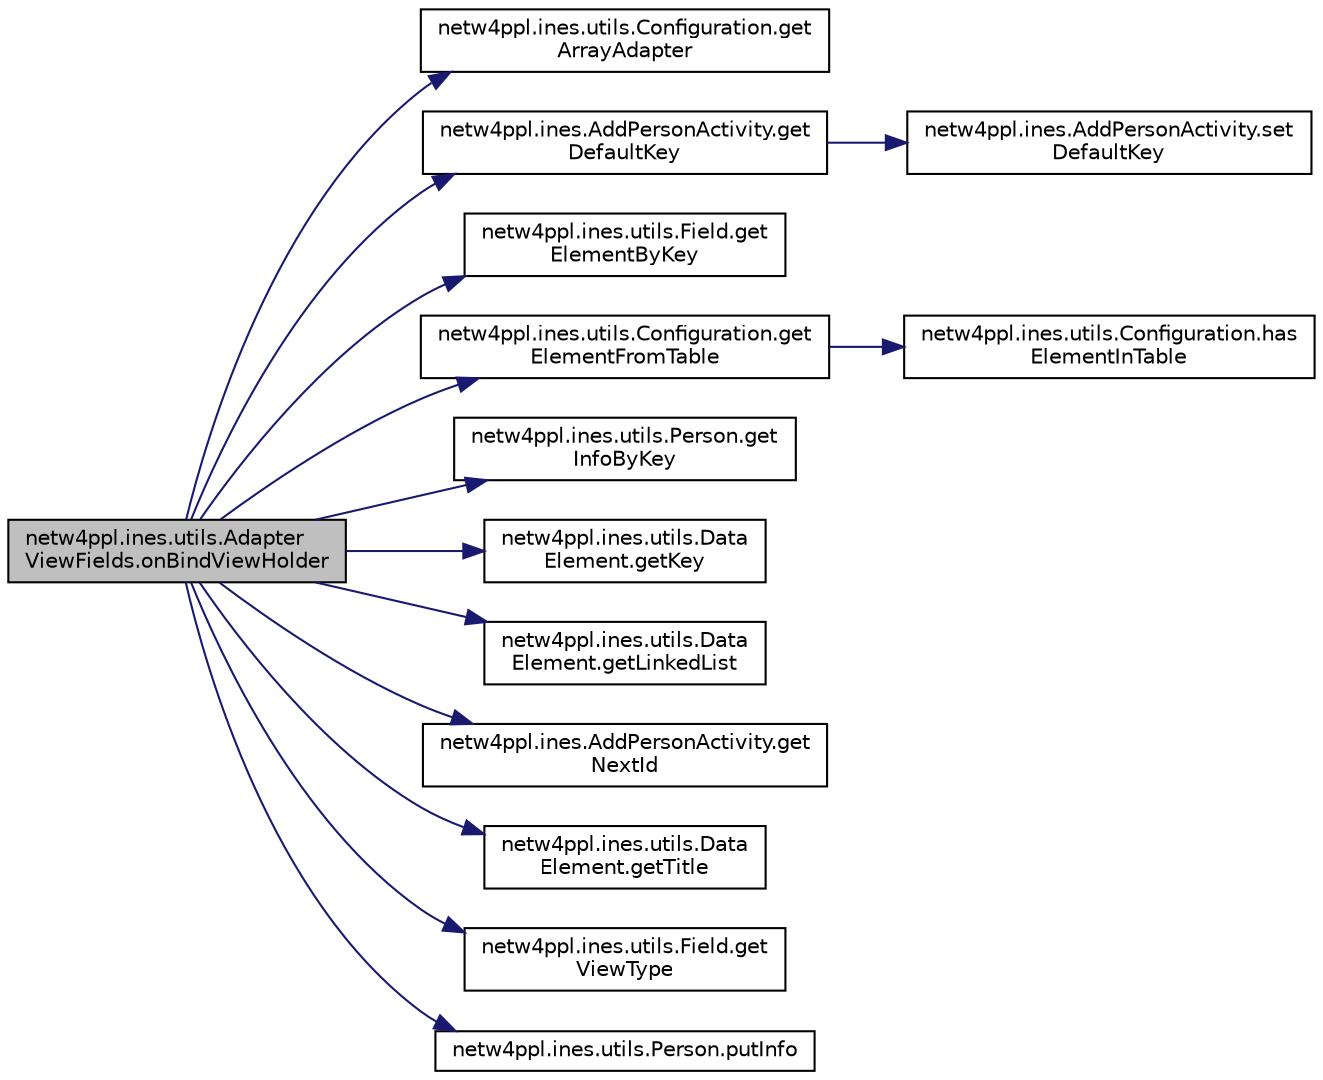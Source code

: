 digraph "netw4ppl.ines.utils.AdapterViewFields.onBindViewHolder"
{
 // LATEX_PDF_SIZE
  edge [fontname="Helvetica",fontsize="10",labelfontname="Helvetica",labelfontsize="10"];
  node [fontname="Helvetica",fontsize="10",shape=record];
  rankdir="LR";
  Node1 [label="netw4ppl.ines.utils.Adapter\lViewFields.onBindViewHolder",height=0.2,width=0.4,color="black", fillcolor="grey75", style="filled", fontcolor="black",tooltip=" "];
  Node1 -> Node2 [color="midnightblue",fontsize="10",style="solid",fontname="Helvetica"];
  Node2 [label="netw4ppl.ines.utils.Configuration.get\lArrayAdapter",height=0.2,width=0.4,color="black", fillcolor="white", style="filled",URL="$classnetw4ppl_1_1ines_1_1utils_1_1_configuration.html#a477175cd4a1d45cd0153f34e58cb11b3",tooltip=" "];
  Node1 -> Node3 [color="midnightblue",fontsize="10",style="solid",fontname="Helvetica"];
  Node3 [label="netw4ppl.ines.AddPersonActivity.get\lDefaultKey",height=0.2,width=0.4,color="black", fillcolor="white", style="filled",URL="$classnetw4ppl_1_1ines_1_1_add_person_activity.html#acec4f2f1a4de80fb5c7997192acbc4f8",tooltip=" "];
  Node3 -> Node4 [color="midnightblue",fontsize="10",style="solid",fontname="Helvetica"];
  Node4 [label="netw4ppl.ines.AddPersonActivity.set\lDefaultKey",height=0.2,width=0.4,color="black", fillcolor="white", style="filled",URL="$classnetw4ppl_1_1ines_1_1_add_person_activity.html#af032d5e5d1ea5e8ea9db70e8a3fe1136",tooltip=" "];
  Node1 -> Node5 [color="midnightblue",fontsize="10",style="solid",fontname="Helvetica"];
  Node5 [label="netw4ppl.ines.utils.Field.get\lElementByKey",height=0.2,width=0.4,color="black", fillcolor="white", style="filled",URL="$classnetw4ppl_1_1ines_1_1utils_1_1_field.html#a79572c11c811bec0ad41a220b558748b",tooltip=" "];
  Node1 -> Node6 [color="midnightblue",fontsize="10",style="solid",fontname="Helvetica"];
  Node6 [label="netw4ppl.ines.utils.Configuration.get\lElementFromTable",height=0.2,width=0.4,color="black", fillcolor="white", style="filled",URL="$classnetw4ppl_1_1ines_1_1utils_1_1_configuration.html#a4c09b0d33a51f144d36fa7147c166f3b",tooltip=" "];
  Node6 -> Node7 [color="midnightblue",fontsize="10",style="solid",fontname="Helvetica"];
  Node7 [label="netw4ppl.ines.utils.Configuration.has\lElementInTable",height=0.2,width=0.4,color="black", fillcolor="white", style="filled",URL="$classnetw4ppl_1_1ines_1_1utils_1_1_configuration.html#a33cd53086ed70e6c684b046b894d8a54",tooltip=" "];
  Node1 -> Node8 [color="midnightblue",fontsize="10",style="solid",fontname="Helvetica"];
  Node8 [label="netw4ppl.ines.utils.Person.get\lInfoByKey",height=0.2,width=0.4,color="black", fillcolor="white", style="filled",URL="$classnetw4ppl_1_1ines_1_1utils_1_1_person.html#aac5fc1d869afba24db0e941199b787aa",tooltip=" "];
  Node1 -> Node9 [color="midnightblue",fontsize="10",style="solid",fontname="Helvetica"];
  Node9 [label="netw4ppl.ines.utils.Data\lElement.getKey",height=0.2,width=0.4,color="black", fillcolor="white", style="filled",URL="$classnetw4ppl_1_1ines_1_1utils_1_1_data_element.html#a0191fd117fb5ea74feff3aee065fc063",tooltip=" "];
  Node1 -> Node10 [color="midnightblue",fontsize="10",style="solid",fontname="Helvetica"];
  Node10 [label="netw4ppl.ines.utils.Data\lElement.getLinkedList",height=0.2,width=0.4,color="black", fillcolor="white", style="filled",URL="$classnetw4ppl_1_1ines_1_1utils_1_1_data_element.html#a11b3ec64e879b91b90a75beacd088919",tooltip=" "];
  Node1 -> Node11 [color="midnightblue",fontsize="10",style="solid",fontname="Helvetica"];
  Node11 [label="netw4ppl.ines.AddPersonActivity.get\lNextId",height=0.2,width=0.4,color="black", fillcolor="white", style="filled",URL="$classnetw4ppl_1_1ines_1_1_add_person_activity.html#a28e172448478944448044c8910560168",tooltip=" "];
  Node1 -> Node12 [color="midnightblue",fontsize="10",style="solid",fontname="Helvetica"];
  Node12 [label="netw4ppl.ines.utils.Data\lElement.getTitle",height=0.2,width=0.4,color="black", fillcolor="white", style="filled",URL="$classnetw4ppl_1_1ines_1_1utils_1_1_data_element.html#a7b6c7cdbd6badcdb368480ee688de5f1",tooltip=" "];
  Node1 -> Node13 [color="midnightblue",fontsize="10",style="solid",fontname="Helvetica"];
  Node13 [label="netw4ppl.ines.utils.Field.get\lViewType",height=0.2,width=0.4,color="black", fillcolor="white", style="filled",URL="$classnetw4ppl_1_1ines_1_1utils_1_1_field.html#abda8492025f5816dbee32f7cf8efc651",tooltip=" "];
  Node1 -> Node14 [color="midnightblue",fontsize="10",style="solid",fontname="Helvetica"];
  Node14 [label="netw4ppl.ines.utils.Person.putInfo",height=0.2,width=0.4,color="black", fillcolor="white", style="filled",URL="$classnetw4ppl_1_1ines_1_1utils_1_1_person.html#a9a10974ea90c6640441599ba58c575cf",tooltip=" "];
}
